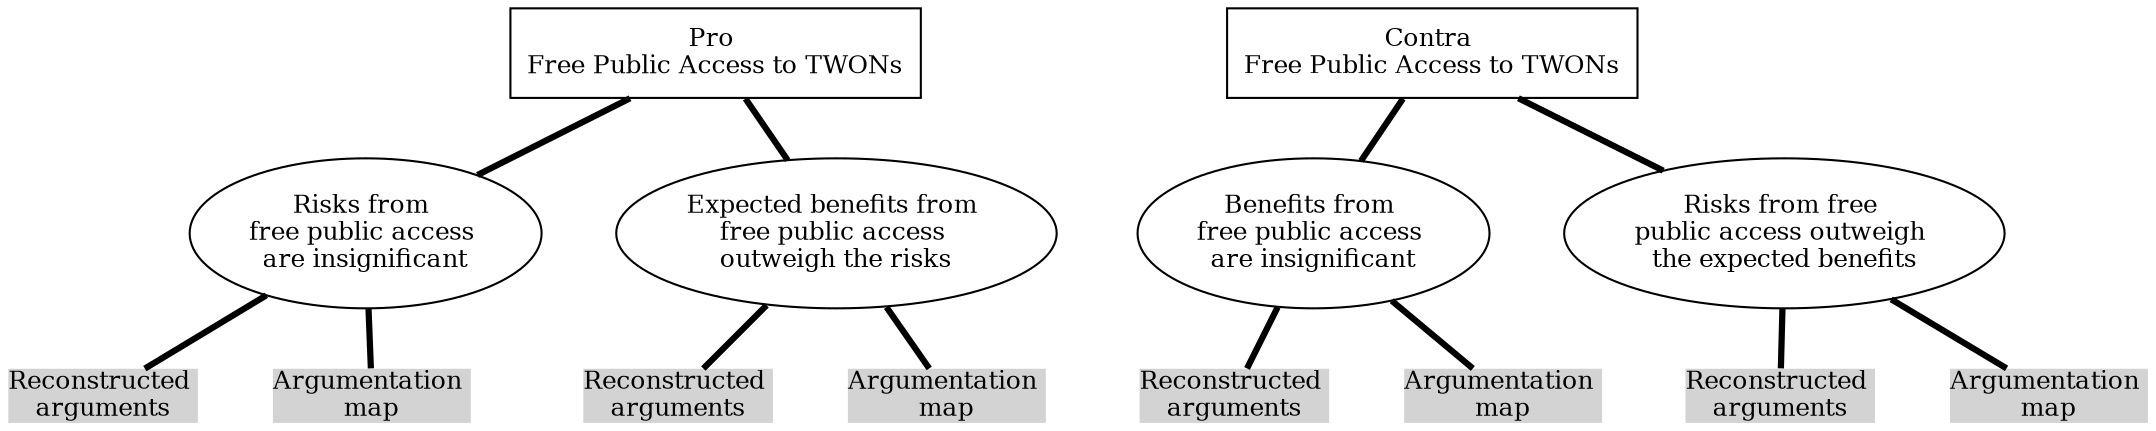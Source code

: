 digraph "GM-1 Argumentation Structure" {
 graph [newrank = true,
		nodesep = 0.5,
		ranksep = 0.4,
		overlap = true,
		splines = false,]
 node [fixedsize = false,
		fontsize = 12,
		height = 1,
		shape = box,
		style = "filled,setlinewidth(1)",
		width = 1]
 edge [arrowhead = none,
		arrowsize = 1,
		labelfontname = "Ubuntu",
		weight = 10,
		style = "filled,setlinewidth(3)"]
  pro_GM_1 [
    fillcolor="white",
    label="Pro \nFree Public Access to TWONs"
    height=.6,
    row=func,
    width=1
  ]
  pro_GM_1_trumping [
   shape=ellipse,
   fillcolor="white",
   label="Risks from \nfree public access \nare insignificant"
   row=func,
  ]
  pro_GM_1_balancing [
   shape=ellipse,
   fillcolor="white",
   label="Expected benefits from \nfree public access \noutweigh the risks"
  ]
  arg_rekos_risks [
   shape=plain,
   url=""
   fillcolor="lightgray",
   label="Reconstructed \narguments"
   height=5,
   width=5
  ]
  arg_maps_risks [
   shape=plain,
   url=""
   fillcolor="lightgray",
   label="Argumentation \nmap"
   height=.4,
   width=.5
  ]
  arg_rekos_bal [
   shape=plain,
   url=""
   fillcolor="lightgray",
   label="Reconstructed \narguments"
   height=5,
   width=5
  ]
  arg_maps_bal [
   shape=plain,
   url=""
   fillcolor="lightgray",
   label="Argumentation \nmap"
   height=.4,
   width=.5
  ]
  
  pro_GM_1 -> pro_GM_1_trumping
  pro_GM_1 -> pro_GM_1_balancing
  pro_GM_1_trumping -> arg_rekos_risks
  pro_GM_1_trumping -> arg_maps_risks
  pro_GM_1_balancing -> arg_rekos_bal
  pro_GM_1_balancing -> arg_maps_bal

  contra_GM_1 [
    fillcolor="white",
    label="Contra \nFree Public Access to TWONs"
    height=.6,
    row=func,
    width=1
  ]
  contra_GM_1_trumping [
   shape=ellipse,
   fillcolor="white",
   label="Benefits from \nfree public access \nare insignificant"
   row=func,
  ]
  contra_GM_1_balancing [
   shape=ellipse,
   fillcolor="white",
   label="Risks from free \npublic access outweigh \nthe expected benefits"
  ]
  arg_rekos_benefits [
   shape=plain,
   url=""
   fillcolor="lightgray",
   label="Reconstructed \narguments"
   height=5,
   width=5
  ]
  arg_maps_benefits [
   shape=plain,
   url=""
   fillcolor="lightgray",
   label="Argumentation \nmap"
   height=.4,
   width=.5
  ]
  arg_rekos_bal_contra [
   shape=plain,
   url=""
   fillcolor="lightgray",
   label="Reconstructed \narguments"
   height=5,
   width=5
  ]
  arg_maps_bal_contra [
   shape=plain,
   url=""
   fillcolor="lightgray",
   label="Argumentation \nmap"
   height=.4,
   width=.5
  ]
  
  contra_GM_1 -> contra_GM_1_trumping
  contra_GM_1 -> contra_GM_1_balancing
  contra_GM_1_trumping -> arg_rekos_benefits
  contra_GM_1_trumping -> arg_maps_benefits
  contra_GM_1_balancing -> arg_rekos_bal_contra
  contra_GM_1_balancing -> arg_maps_bal_contra


}